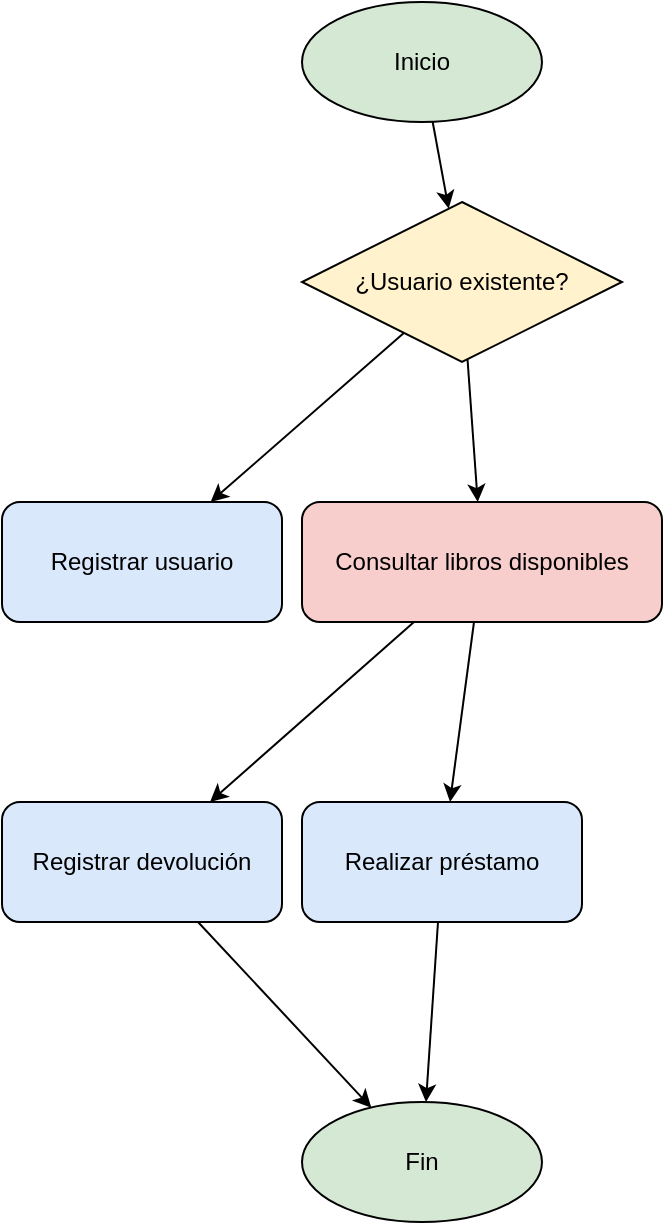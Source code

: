 <mxfile version="25.0.3">
  <diagram name="Database Schema" id="WorckNoQa_a7-6flLv2A">
    <mxGraphModel dx="999" dy="483" grid="1" gridSize="10" guides="1" tooltips="1" connect="1" arrows="1" fold="1" page="1" pageScale="1" pageWidth="850" pageHeight="1100" math="0" shadow="0">
      <root>
        <mxCell id="0" />
        <mxCell id="1" parent="0" />
        <mxCell id="SaeYf9ztZKroc9d7Jyfg-9" value="Inicio" style="ellipse;whiteSpace=wrap;html=1;fillColor=#d5e8d4;" vertex="1" parent="1">
          <mxGeometry x="300" y="50" width="120" height="60" as="geometry" />
        </mxCell>
        <mxCell id="SaeYf9ztZKroc9d7Jyfg-10" value="¿Usuario existente?" style="rhombus;whiteSpace=wrap;html=1;fillColor=#fff2cc;" vertex="1" parent="1">
          <mxGeometry x="300" y="150" width="160" height="80" as="geometry" />
        </mxCell>
        <mxCell id="SaeYf9ztZKroc9d7Jyfg-11" value="Registrar usuario" style="rounded=1;whiteSpace=wrap;html=1;fillColor=#dae8fc;" vertex="1" parent="1">
          <mxGeometry x="150" y="300" width="140" height="60" as="geometry" />
        </mxCell>
        <mxCell id="SaeYf9ztZKroc9d7Jyfg-12" value="Consultar libros disponibles" style="rounded=1;whiteSpace=wrap;html=1;fillColor=#f8cecc;" vertex="1" parent="1">
          <mxGeometry x="300" y="300" width="180" height="60" as="geometry" />
        </mxCell>
        <mxCell id="SaeYf9ztZKroc9d7Jyfg-13" value="Realizar préstamo" style="rounded=1;whiteSpace=wrap;html=1;fillColor=#dae8fc;" vertex="1" parent="1">
          <mxGeometry x="300" y="450" width="140" height="60" as="geometry" />
        </mxCell>
        <mxCell id="SaeYf9ztZKroc9d7Jyfg-14" value="Registrar devolución" style="rounded=1;whiteSpace=wrap;html=1;fillColor=#dae8fc;" vertex="1" parent="1">
          <mxGeometry x="150" y="450" width="140" height="60" as="geometry" />
        </mxCell>
        <mxCell id="SaeYf9ztZKroc9d7Jyfg-15" value="Fin" style="ellipse;whiteSpace=wrap;html=1;fillColor=#d5e8d4;" vertex="1" parent="1">
          <mxGeometry x="300" y="600" width="120" height="60" as="geometry" />
        </mxCell>
        <mxCell id="SaeYf9ztZKroc9d7Jyfg-16" edge="1" parent="1" source="SaeYf9ztZKroc9d7Jyfg-9" target="SaeYf9ztZKroc9d7Jyfg-10">
          <mxGeometry relative="1" as="geometry" />
        </mxCell>
        <mxCell id="SaeYf9ztZKroc9d7Jyfg-17" edge="1" parent="1" source="SaeYf9ztZKroc9d7Jyfg-10" target="SaeYf9ztZKroc9d7Jyfg-11">
          <mxGeometry relative="1" as="geometry" />
          <mxPoint x="240" y="240" as="sourcePoint" />
        </mxCell>
        <mxCell id="SaeYf9ztZKroc9d7Jyfg-18" edge="1" parent="1" source="SaeYf9ztZKroc9d7Jyfg-10" target="SaeYf9ztZKroc9d7Jyfg-12">
          <mxGeometry relative="1" as="geometry" />
        </mxCell>
        <mxCell id="SaeYf9ztZKroc9d7Jyfg-19" edge="1" parent="1" source="SaeYf9ztZKroc9d7Jyfg-12" target="SaeYf9ztZKroc9d7Jyfg-13">
          <mxGeometry relative="1" as="geometry" />
        </mxCell>
        <mxCell id="SaeYf9ztZKroc9d7Jyfg-20" edge="1" parent="1" source="SaeYf9ztZKroc9d7Jyfg-12" target="SaeYf9ztZKroc9d7Jyfg-14">
          <mxGeometry relative="1" as="geometry" />
        </mxCell>
        <mxCell id="SaeYf9ztZKroc9d7Jyfg-21" edge="1" parent="1" source="SaeYf9ztZKroc9d7Jyfg-13" target="SaeYf9ztZKroc9d7Jyfg-15">
          <mxGeometry relative="1" as="geometry" />
        </mxCell>
        <mxCell id="SaeYf9ztZKroc9d7Jyfg-22" edge="1" parent="1" source="SaeYf9ztZKroc9d7Jyfg-14" target="SaeYf9ztZKroc9d7Jyfg-15">
          <mxGeometry relative="1" as="geometry" />
        </mxCell>
      </root>
    </mxGraphModel>
  </diagram>
</mxfile>
